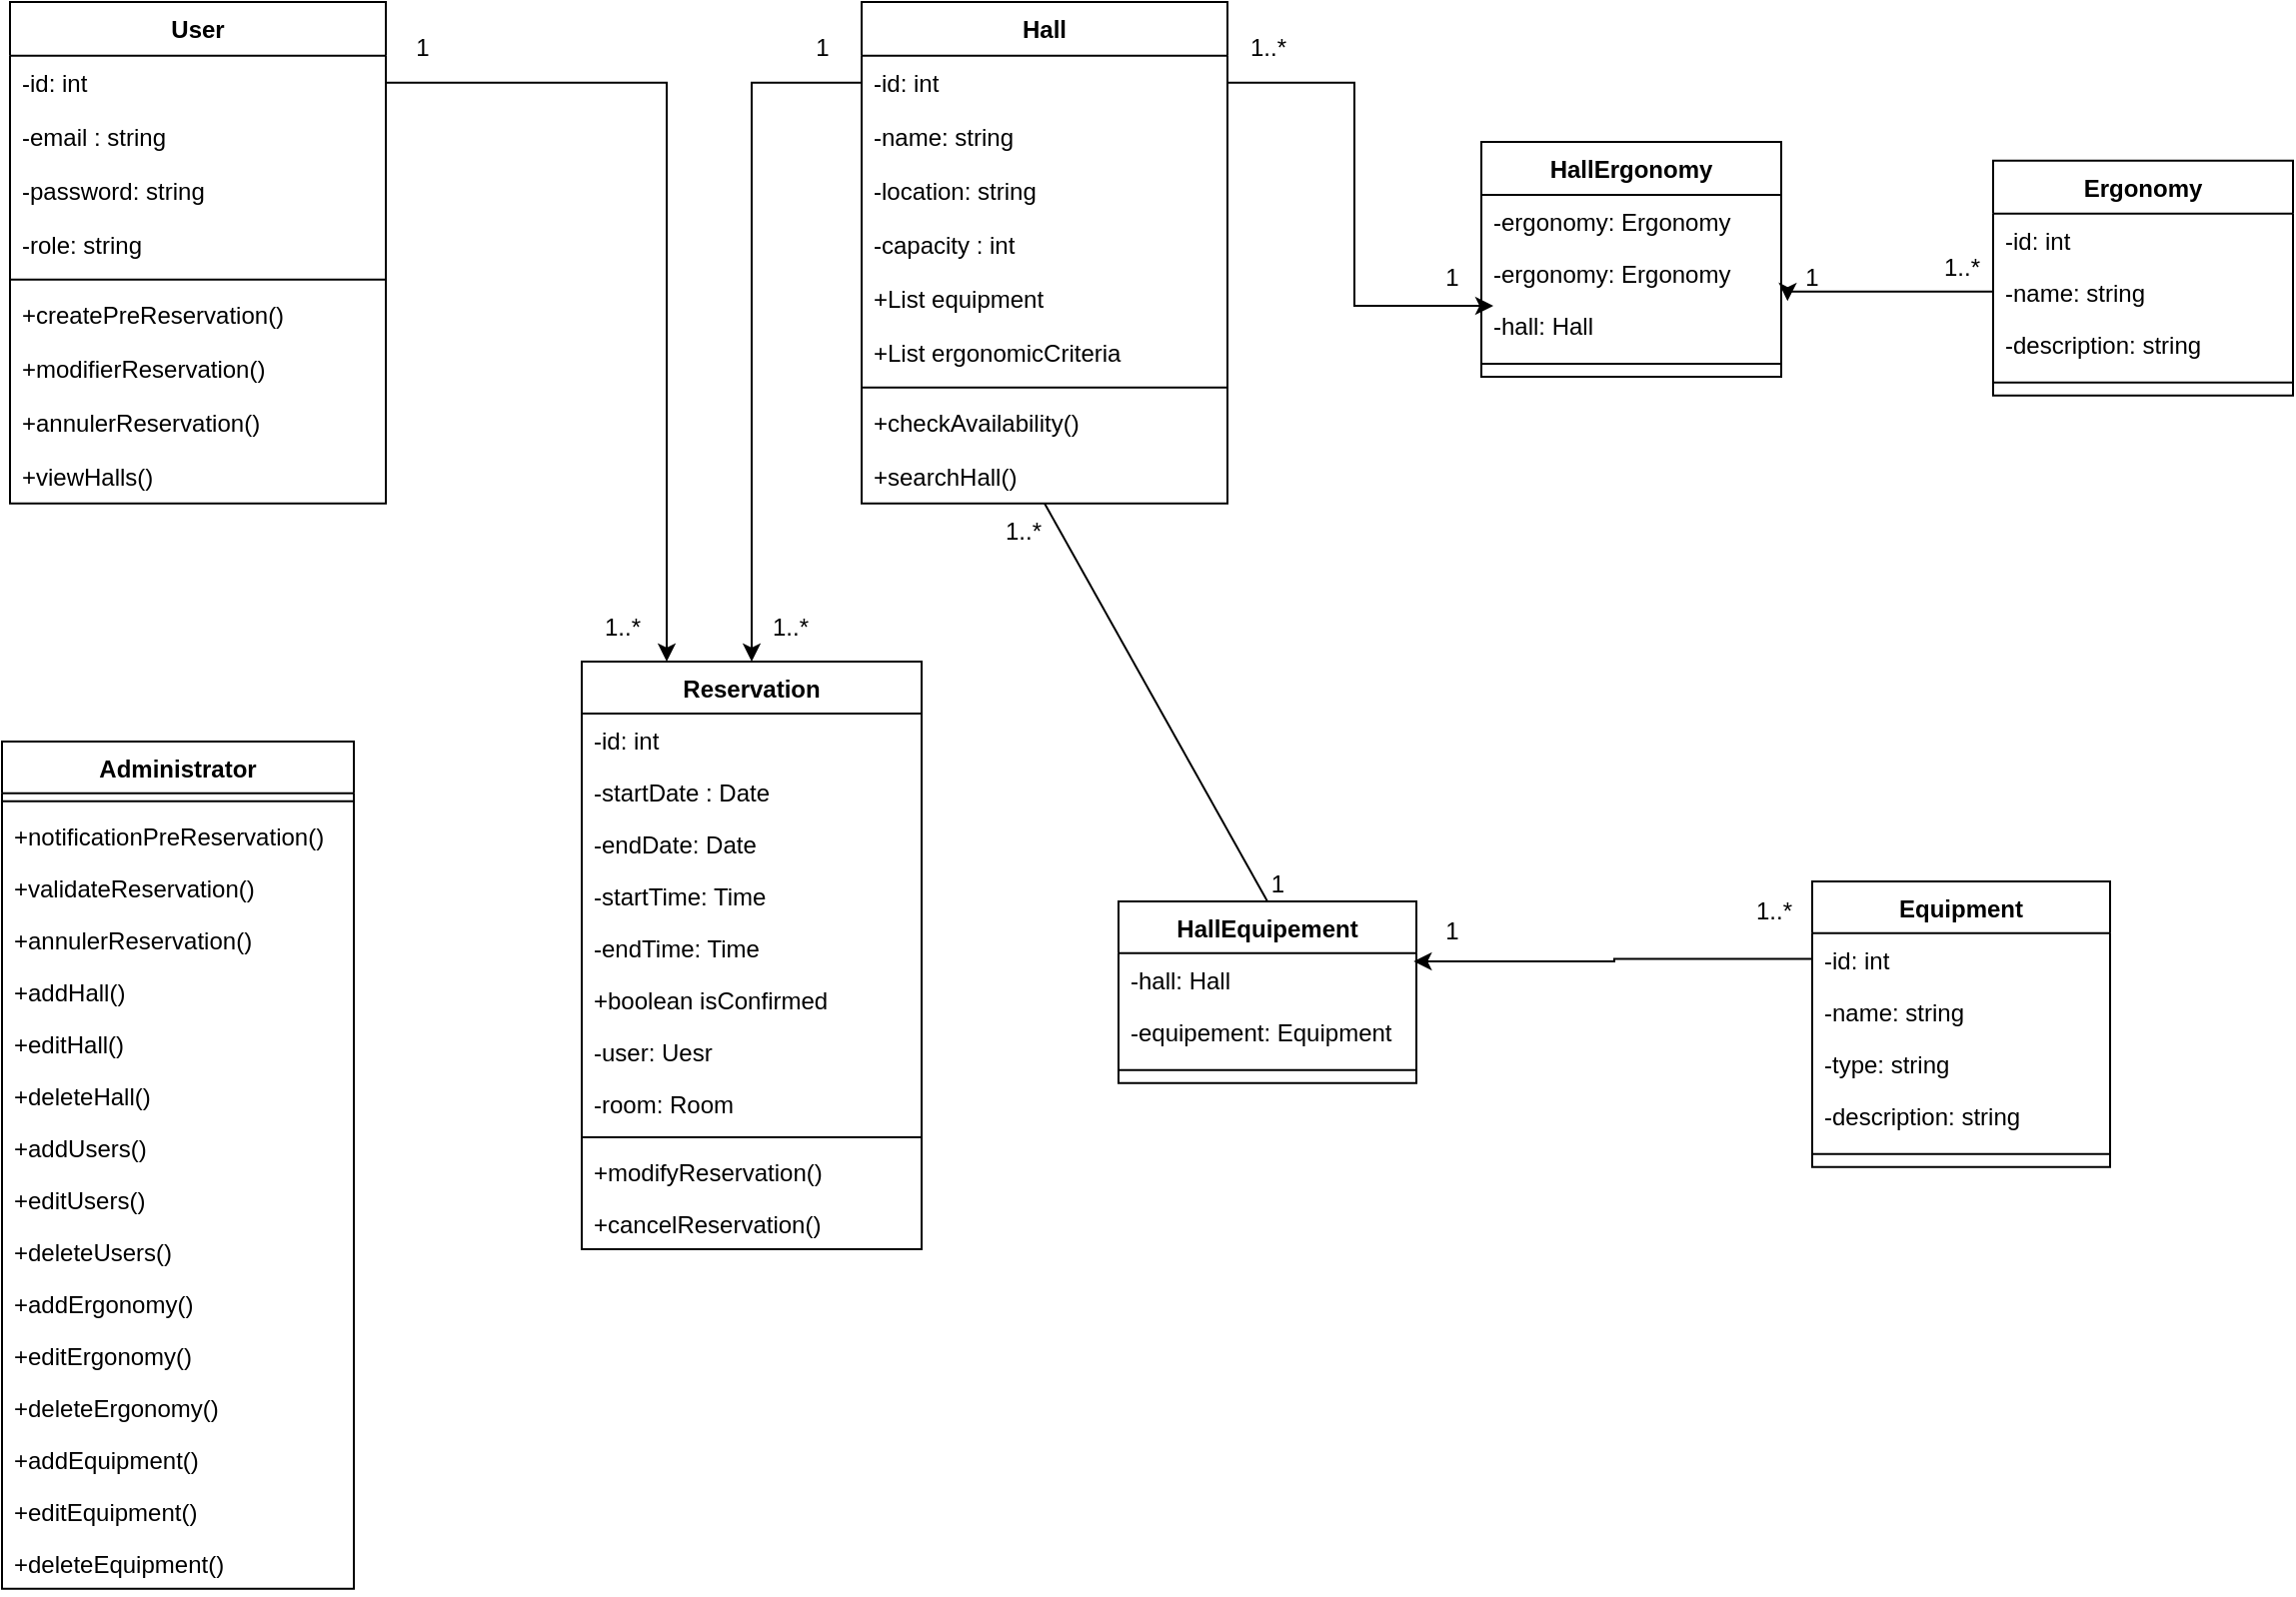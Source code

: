<?xml version="1.0" encoding="UTF-8"?>
<mxfile version="24.7.17">
  <diagram name="Page-1" id="sKVAbSH9CPIeAXGi9QWa">
    <mxGraphModel dx="1278" dy="510" grid="1" gridSize="10" guides="1" tooltips="1" connect="1" arrows="1" fold="1" page="1" pageScale="1" pageWidth="1169" pageHeight="827" math="0" shadow="0">
      <root>
        <mxCell id="0" />
        <mxCell id="1" parent="0" />
        <mxCell id="Q5zvqMtaJudgByWmIzp0-1" value="User" style="swimlane;fontStyle=1;align=center;verticalAlign=top;childLayout=stackLayout;horizontal=1;startSize=26.857;horizontalStack=0;resizeParent=1;resizeParentMax=0;resizeLast=0;collapsible=0;marginBottom=0;" parent="1" vertex="1">
          <mxGeometry x="24" y="20" width="188" height="250.857" as="geometry" />
        </mxCell>
        <mxCell id="Q5zvqMtaJudgByWmIzp0-2" value="-id: int" style="text;strokeColor=none;fillColor=none;align=left;verticalAlign=top;spacingLeft=4;spacingRight=4;overflow=hidden;rotatable=0;points=[[0,0.5],[1,0.5]];portConstraint=eastwest;" parent="Q5zvqMtaJudgByWmIzp0-1" vertex="1">
          <mxGeometry y="26.857" width="188" height="27" as="geometry" />
        </mxCell>
        <mxCell id="Q5zvqMtaJudgByWmIzp0-3" value="-email : string" style="text;strokeColor=none;fillColor=none;align=left;verticalAlign=top;spacingLeft=4;spacingRight=4;overflow=hidden;rotatable=0;points=[[0,0.5],[1,0.5]];portConstraint=eastwest;" parent="Q5zvqMtaJudgByWmIzp0-1" vertex="1">
          <mxGeometry y="53.857" width="188" height="27" as="geometry" />
        </mxCell>
        <mxCell id="Q5zvqMtaJudgByWmIzp0-4" value="-password: string" style="text;strokeColor=none;fillColor=none;align=left;verticalAlign=top;spacingLeft=4;spacingRight=4;overflow=hidden;rotatable=0;points=[[0,0.5],[1,0.5]];portConstraint=eastwest;" parent="Q5zvqMtaJudgByWmIzp0-1" vertex="1">
          <mxGeometry y="80.857" width="188" height="27" as="geometry" />
        </mxCell>
        <mxCell id="Q5zvqMtaJudgByWmIzp0-5" value="-role: string" style="text;strokeColor=none;fillColor=none;align=left;verticalAlign=top;spacingLeft=4;spacingRight=4;overflow=hidden;rotatable=0;points=[[0,0.5],[1,0.5]];portConstraint=eastwest;" parent="Q5zvqMtaJudgByWmIzp0-1" vertex="1">
          <mxGeometry y="107.857" width="188" height="27" as="geometry" />
        </mxCell>
        <mxCell id="Q5zvqMtaJudgByWmIzp0-6" style="line;strokeWidth=1;fillColor=none;align=left;verticalAlign=middle;spacingTop=-1;spacingLeft=3;spacingRight=3;rotatable=0;labelPosition=right;points=[];portConstraint=eastwest;strokeColor=inherit;" parent="Q5zvqMtaJudgByWmIzp0-1" vertex="1">
          <mxGeometry y="134.857" width="188" height="8" as="geometry" />
        </mxCell>
        <mxCell id="Q5zvqMtaJudgByWmIzp0-7" value="+createPreReservation()" style="text;strokeColor=none;fillColor=none;align=left;verticalAlign=top;spacingLeft=4;spacingRight=4;overflow=hidden;rotatable=0;points=[[0,0.5],[1,0.5]];portConstraint=eastwest;" parent="Q5zvqMtaJudgByWmIzp0-1" vertex="1">
          <mxGeometry y="142.857" width="188" height="27" as="geometry" />
        </mxCell>
        <mxCell id="iOH6iioEirqTic2LtI99-32" value="+modifierReservation()" style="text;strokeColor=none;fillColor=none;align=left;verticalAlign=top;spacingLeft=4;spacingRight=4;overflow=hidden;rotatable=0;points=[[0,0.5],[1,0.5]];portConstraint=eastwest;" parent="Q5zvqMtaJudgByWmIzp0-1" vertex="1">
          <mxGeometry y="169.857" width="188" height="27" as="geometry" />
        </mxCell>
        <mxCell id="iOH6iioEirqTic2LtI99-33" value="+annulerReservation()" style="text;strokeColor=none;fillColor=none;align=left;verticalAlign=top;spacingLeft=4;spacingRight=4;overflow=hidden;rotatable=0;points=[[0,0.5],[1,0.5]];portConstraint=eastwest;" parent="Q5zvqMtaJudgByWmIzp0-1" vertex="1">
          <mxGeometry y="196.857" width="188" height="27" as="geometry" />
        </mxCell>
        <mxCell id="iOH6iioEirqTic2LtI99-29" value="+viewHalls()" style="text;strokeColor=none;fillColor=none;align=left;verticalAlign=top;spacingLeft=4;spacingRight=4;overflow=hidden;rotatable=0;points=[[0,0.5],[1,0.5]];portConstraint=eastwest;" parent="Q5zvqMtaJudgByWmIzp0-1" vertex="1">
          <mxGeometry y="223.857" width="188" height="27" as="geometry" />
        </mxCell>
        <mxCell id="Q5zvqMtaJudgByWmIzp0-9" value="Administrator" style="swimlane;fontStyle=1;align=center;verticalAlign=top;childLayout=stackLayout;horizontal=1;startSize=25.818;horizontalStack=0;resizeParent=1;resizeParentMax=0;resizeLast=0;collapsible=0;marginBottom=0;" parent="1" vertex="1">
          <mxGeometry x="20" y="390" width="176" height="423.818" as="geometry" />
        </mxCell>
        <mxCell id="Q5zvqMtaJudgByWmIzp0-10" style="line;strokeWidth=1;fillColor=none;align=left;verticalAlign=middle;spacingTop=-1;spacingLeft=3;spacingRight=3;rotatable=0;labelPosition=right;points=[];portConstraint=eastwest;strokeColor=inherit;" parent="Q5zvqMtaJudgByWmIzp0-9" vertex="1">
          <mxGeometry y="25.818" width="176" height="8" as="geometry" />
        </mxCell>
        <mxCell id="iOH6iioEirqTic2LtI99-44" value="+notificationPreReservation()" style="text;strokeColor=none;fillColor=none;align=left;verticalAlign=top;spacingLeft=4;spacingRight=4;overflow=hidden;rotatable=0;points=[[0,0.5],[1,0.5]];portConstraint=eastwest;" parent="Q5zvqMtaJudgByWmIzp0-9" vertex="1">
          <mxGeometry y="33.818" width="176" height="26" as="geometry" />
        </mxCell>
        <mxCell id="Q5zvqMtaJudgByWmIzp0-11" value="+validateReservation()" style="text;strokeColor=none;fillColor=none;align=left;verticalAlign=top;spacingLeft=4;spacingRight=4;overflow=hidden;rotatable=0;points=[[0,0.5],[1,0.5]];portConstraint=eastwest;" parent="Q5zvqMtaJudgByWmIzp0-9" vertex="1">
          <mxGeometry y="59.818" width="176" height="26" as="geometry" />
        </mxCell>
        <mxCell id="iOH6iioEirqTic2LtI99-37" value="+annulerReservation()" style="text;strokeColor=none;fillColor=none;align=left;verticalAlign=top;spacingLeft=4;spacingRight=4;overflow=hidden;rotatable=0;points=[[0,0.5],[1,0.5]];portConstraint=eastwest;" parent="Q5zvqMtaJudgByWmIzp0-9" vertex="1">
          <mxGeometry y="85.818" width="176" height="26" as="geometry" />
        </mxCell>
        <mxCell id="Q5zvqMtaJudgByWmIzp0-12" value="+addHall()" style="text;strokeColor=none;fillColor=none;align=left;verticalAlign=top;spacingLeft=4;spacingRight=4;overflow=hidden;rotatable=0;points=[[0,0.5],[1,0.5]];portConstraint=eastwest;" parent="Q5zvqMtaJudgByWmIzp0-9" vertex="1">
          <mxGeometry y="111.818" width="176" height="26" as="geometry" />
        </mxCell>
        <mxCell id="iOH6iioEirqTic2LtI99-35" value="+editHall()" style="text;strokeColor=none;fillColor=none;align=left;verticalAlign=top;spacingLeft=4;spacingRight=4;overflow=hidden;rotatable=0;points=[[0,0.5],[1,0.5]];portConstraint=eastwest;" parent="Q5zvqMtaJudgByWmIzp0-9" vertex="1">
          <mxGeometry y="137.818" width="176" height="26" as="geometry" />
        </mxCell>
        <mxCell id="iOH6iioEirqTic2LtI99-36" value="+deleteHall()" style="text;strokeColor=none;fillColor=none;align=left;verticalAlign=top;spacingLeft=4;spacingRight=4;overflow=hidden;rotatable=0;points=[[0,0.5],[1,0.5]];portConstraint=eastwest;" parent="Q5zvqMtaJudgByWmIzp0-9" vertex="1">
          <mxGeometry y="163.818" width="176" height="26" as="geometry" />
        </mxCell>
        <mxCell id="Q5zvqMtaJudgByWmIzp0-13" value="+addUsers()" style="text;strokeColor=none;fillColor=none;align=left;verticalAlign=top;spacingLeft=4;spacingRight=4;overflow=hidden;rotatable=0;points=[[0,0.5],[1,0.5]];portConstraint=eastwest;" parent="Q5zvqMtaJudgByWmIzp0-9" vertex="1">
          <mxGeometry y="189.818" width="176" height="26" as="geometry" />
        </mxCell>
        <mxCell id="iOH6iioEirqTic2LtI99-40" value="+editUsers()" style="text;strokeColor=none;fillColor=none;align=left;verticalAlign=top;spacingLeft=4;spacingRight=4;overflow=hidden;rotatable=0;points=[[0,0.5],[1,0.5]];portConstraint=eastwest;" parent="Q5zvqMtaJudgByWmIzp0-9" vertex="1">
          <mxGeometry y="215.818" width="176" height="26" as="geometry" />
        </mxCell>
        <mxCell id="iOH6iioEirqTic2LtI99-41" value="+deleteUsers()" style="text;strokeColor=none;fillColor=none;align=left;verticalAlign=top;spacingLeft=4;spacingRight=4;overflow=hidden;rotatable=0;points=[[0,0.5],[1,0.5]];portConstraint=eastwest;" parent="Q5zvqMtaJudgByWmIzp0-9" vertex="1">
          <mxGeometry y="241.818" width="176" height="26" as="geometry" />
        </mxCell>
        <mxCell id="iOH6iioEirqTic2LtI99-42" value="+addErgonomy()" style="text;strokeColor=none;fillColor=none;align=left;verticalAlign=top;spacingLeft=4;spacingRight=4;overflow=hidden;rotatable=0;points=[[0,0.5],[1,0.5]];portConstraint=eastwest;" parent="Q5zvqMtaJudgByWmIzp0-9" vertex="1">
          <mxGeometry y="267.818" width="176" height="26" as="geometry" />
        </mxCell>
        <mxCell id="iOH6iioEirqTic2LtI99-43" value="+editErgonomy()" style="text;strokeColor=none;fillColor=none;align=left;verticalAlign=top;spacingLeft=4;spacingRight=4;overflow=hidden;rotatable=0;points=[[0,0.5],[1,0.5]];portConstraint=eastwest;" parent="Q5zvqMtaJudgByWmIzp0-9" vertex="1">
          <mxGeometry y="293.818" width="176" height="26" as="geometry" />
        </mxCell>
        <mxCell id="iOH6iioEirqTic2LtI99-34" value="+deleteErgonomy()" style="text;strokeColor=none;fillColor=none;align=left;verticalAlign=top;spacingLeft=4;spacingRight=4;overflow=hidden;rotatable=0;points=[[0,0.5],[1,0.5]];portConstraint=eastwest;" parent="Q5zvqMtaJudgByWmIzp0-9" vertex="1">
          <mxGeometry y="319.818" width="176" height="26" as="geometry" />
        </mxCell>
        <mxCell id="Q5zvqMtaJudgByWmIzp0-14" value="+addEquipment()" style="text;strokeColor=none;fillColor=none;align=left;verticalAlign=top;spacingLeft=4;spacingRight=4;overflow=hidden;rotatable=0;points=[[0,0.5],[1,0.5]];portConstraint=eastwest;" parent="Q5zvqMtaJudgByWmIzp0-9" vertex="1">
          <mxGeometry y="345.818" width="176" height="26" as="geometry" />
        </mxCell>
        <mxCell id="iOH6iioEirqTic2LtI99-39" value="+editEquipment()" style="text;strokeColor=none;fillColor=none;align=left;verticalAlign=top;spacingLeft=4;spacingRight=4;overflow=hidden;rotatable=0;points=[[0,0.5],[1,0.5]];portConstraint=eastwest;" parent="Q5zvqMtaJudgByWmIzp0-9" vertex="1">
          <mxGeometry y="371.818" width="176" height="26" as="geometry" />
        </mxCell>
        <mxCell id="iOH6iioEirqTic2LtI99-38" value="+deleteEquipment()" style="text;strokeColor=none;fillColor=none;align=left;verticalAlign=top;spacingLeft=4;spacingRight=4;overflow=hidden;rotatable=0;points=[[0,0.5],[1,0.5]];portConstraint=eastwest;" parent="Q5zvqMtaJudgByWmIzp0-9" vertex="1">
          <mxGeometry y="397.818" width="176" height="26" as="geometry" />
        </mxCell>
        <mxCell id="Q5zvqMtaJudgByWmIzp0-15" value="Hall" style="swimlane;fontStyle=1;align=center;verticalAlign=top;childLayout=stackLayout;horizontal=1;startSize=26.857;horizontalStack=0;resizeParent=1;resizeParentMax=0;resizeLast=0;collapsible=0;marginBottom=0;" parent="1" vertex="1">
          <mxGeometry x="450" y="20" width="183" height="250.857" as="geometry" />
        </mxCell>
        <mxCell id="Q5zvqMtaJudgByWmIzp0-16" value="-id: int" style="text;strokeColor=none;fillColor=none;align=left;verticalAlign=top;spacingLeft=4;spacingRight=4;overflow=hidden;rotatable=0;points=[[0,0.5],[1,0.5]];portConstraint=eastwest;" parent="Q5zvqMtaJudgByWmIzp0-15" vertex="1">
          <mxGeometry y="26.857" width="183" height="27" as="geometry" />
        </mxCell>
        <mxCell id="Q5zvqMtaJudgByWmIzp0-17" value="-name: string" style="text;strokeColor=none;fillColor=none;align=left;verticalAlign=top;spacingLeft=4;spacingRight=4;overflow=hidden;rotatable=0;points=[[0,0.5],[1,0.5]];portConstraint=eastwest;" parent="Q5zvqMtaJudgByWmIzp0-15" vertex="1">
          <mxGeometry y="53.857" width="183" height="27" as="geometry" />
        </mxCell>
        <mxCell id="iOH6iioEirqTic2LtI99-1" value="-location: string" style="text;strokeColor=none;fillColor=none;align=left;verticalAlign=top;spacingLeft=4;spacingRight=4;overflow=hidden;rotatable=0;points=[[0,0.5],[1,0.5]];portConstraint=eastwest;" parent="Q5zvqMtaJudgByWmIzp0-15" vertex="1">
          <mxGeometry y="80.857" width="183" height="27" as="geometry" />
        </mxCell>
        <mxCell id="Q5zvqMtaJudgByWmIzp0-18" value="-capacity : int" style="text;strokeColor=none;fillColor=none;align=left;verticalAlign=top;spacingLeft=4;spacingRight=4;overflow=hidden;rotatable=0;points=[[0,0.5],[1,0.5]];portConstraint=eastwest;" parent="Q5zvqMtaJudgByWmIzp0-15" vertex="1">
          <mxGeometry y="107.857" width="183" height="27" as="geometry" />
        </mxCell>
        <mxCell id="Q5zvqMtaJudgByWmIzp0-19" value="+List equipment" style="text;strokeColor=none;fillColor=none;align=left;verticalAlign=top;spacingLeft=4;spacingRight=4;overflow=hidden;rotatable=0;points=[[0,0.5],[1,0.5]];portConstraint=eastwest;" parent="Q5zvqMtaJudgByWmIzp0-15" vertex="1">
          <mxGeometry y="134.857" width="183" height="27" as="geometry" />
        </mxCell>
        <mxCell id="Q5zvqMtaJudgByWmIzp0-20" value="+List ergonomicCriteria" style="text;strokeColor=none;fillColor=none;align=left;verticalAlign=top;spacingLeft=4;spacingRight=4;overflow=hidden;rotatable=0;points=[[0,0.5],[1,0.5]];portConstraint=eastwest;" parent="Q5zvqMtaJudgByWmIzp0-15" vertex="1">
          <mxGeometry y="161.857" width="183" height="27" as="geometry" />
        </mxCell>
        <mxCell id="Q5zvqMtaJudgByWmIzp0-21" style="line;strokeWidth=1;fillColor=none;align=left;verticalAlign=middle;spacingTop=-1;spacingLeft=3;spacingRight=3;rotatable=0;labelPosition=right;points=[];portConstraint=eastwest;strokeColor=inherit;" parent="Q5zvqMtaJudgByWmIzp0-15" vertex="1">
          <mxGeometry y="188.857" width="183" height="8" as="geometry" />
        </mxCell>
        <mxCell id="iOH6iioEirqTic2LtI99-45" value="+checkAvailability()" style="text;strokeColor=none;fillColor=none;align=left;verticalAlign=top;spacingLeft=4;spacingRight=4;overflow=hidden;rotatable=0;points=[[0,0.5],[1,0.5]];portConstraint=eastwest;" parent="Q5zvqMtaJudgByWmIzp0-15" vertex="1">
          <mxGeometry y="196.857" width="183" height="27" as="geometry" />
        </mxCell>
        <mxCell id="Q5zvqMtaJudgByWmIzp0-22" value="+searchHall()" style="text;strokeColor=none;fillColor=none;align=left;verticalAlign=top;spacingLeft=4;spacingRight=4;overflow=hidden;rotatable=0;points=[[0,0.5],[1,0.5]];portConstraint=eastwest;" parent="Q5zvqMtaJudgByWmIzp0-15" vertex="1">
          <mxGeometry y="223.857" width="183" height="27" as="geometry" />
        </mxCell>
        <mxCell id="Q5zvqMtaJudgByWmIzp0-23" value="Reservation" style="swimlane;fontStyle=1;align=center;verticalAlign=top;childLayout=stackLayout;horizontal=1;startSize=26;horizontalStack=0;resizeParent=1;resizeParentMax=0;resizeLast=0;collapsible=0;marginBottom=0;" parent="1" vertex="1">
          <mxGeometry x="310" y="350" width="170" height="294" as="geometry" />
        </mxCell>
        <mxCell id="Q5zvqMtaJudgByWmIzp0-24" value="-id: int " style="text;strokeColor=none;fillColor=none;align=left;verticalAlign=top;spacingLeft=4;spacingRight=4;overflow=hidden;rotatable=0;points=[[0,0.5],[1,0.5]];portConstraint=eastwest;" parent="Q5zvqMtaJudgByWmIzp0-23" vertex="1">
          <mxGeometry y="26" width="170" height="26" as="geometry" />
        </mxCell>
        <mxCell id="Q5zvqMtaJudgByWmIzp0-25" value="-startDate : Date" style="text;strokeColor=none;fillColor=none;align=left;verticalAlign=top;spacingLeft=4;spacingRight=4;overflow=hidden;rotatable=0;points=[[0,0.5],[1,0.5]];portConstraint=eastwest;" parent="Q5zvqMtaJudgByWmIzp0-23" vertex="1">
          <mxGeometry y="52" width="170" height="26" as="geometry" />
        </mxCell>
        <mxCell id="Q5zvqMtaJudgByWmIzp0-26" value="-endDate: Date" style="text;strokeColor=none;fillColor=none;align=left;verticalAlign=top;spacingLeft=4;spacingRight=4;overflow=hidden;rotatable=0;points=[[0,0.5],[1,0.5]];portConstraint=eastwest;" parent="Q5zvqMtaJudgByWmIzp0-23" vertex="1">
          <mxGeometry y="78" width="170" height="26" as="geometry" />
        </mxCell>
        <mxCell id="iOH6iioEirqTic2LtI99-2" value="-startTime: Time" style="text;strokeColor=none;fillColor=none;align=left;verticalAlign=top;spacingLeft=4;spacingRight=4;overflow=hidden;rotatable=0;points=[[0,0.5],[1,0.5]];portConstraint=eastwest;" parent="Q5zvqMtaJudgByWmIzp0-23" vertex="1">
          <mxGeometry y="104" width="170" height="26" as="geometry" />
        </mxCell>
        <mxCell id="iOH6iioEirqTic2LtI99-3" value="-endTime: Time" style="text;strokeColor=none;fillColor=none;align=left;verticalAlign=top;spacingLeft=4;spacingRight=4;overflow=hidden;rotatable=0;points=[[0,0.5],[1,0.5]];portConstraint=eastwest;" parent="Q5zvqMtaJudgByWmIzp0-23" vertex="1">
          <mxGeometry y="130" width="170" height="26" as="geometry" />
        </mxCell>
        <mxCell id="Q5zvqMtaJudgByWmIzp0-27" value="+boolean isConfirmed" style="text;strokeColor=none;fillColor=none;align=left;verticalAlign=top;spacingLeft=4;spacingRight=4;overflow=hidden;rotatable=0;points=[[0,0.5],[1,0.5]];portConstraint=eastwest;" parent="Q5zvqMtaJudgByWmIzp0-23" vertex="1">
          <mxGeometry y="156" width="170" height="26" as="geometry" />
        </mxCell>
        <mxCell id="Q5zvqMtaJudgByWmIzp0-28" value="-user: Uesr" style="text;strokeColor=none;fillColor=none;align=left;verticalAlign=top;spacingLeft=4;spacingRight=4;overflow=hidden;rotatable=0;points=[[0,0.5],[1,0.5]];portConstraint=eastwest;" parent="Q5zvqMtaJudgByWmIzp0-23" vertex="1">
          <mxGeometry y="182" width="170" height="26" as="geometry" />
        </mxCell>
        <mxCell id="Q5zvqMtaJudgByWmIzp0-29" value="-room: Room" style="text;strokeColor=none;fillColor=none;align=left;verticalAlign=top;spacingLeft=4;spacingRight=4;overflow=hidden;rotatable=0;points=[[0,0.5],[1,0.5]];portConstraint=eastwest;" parent="Q5zvqMtaJudgByWmIzp0-23" vertex="1">
          <mxGeometry y="208" width="170" height="26" as="geometry" />
        </mxCell>
        <mxCell id="Q5zvqMtaJudgByWmIzp0-30" style="line;strokeWidth=1;fillColor=none;align=left;verticalAlign=middle;spacingTop=-1;spacingLeft=3;spacingRight=3;rotatable=0;labelPosition=right;points=[];portConstraint=eastwest;strokeColor=inherit;" parent="Q5zvqMtaJudgByWmIzp0-23" vertex="1">
          <mxGeometry y="234" width="170" height="8" as="geometry" />
        </mxCell>
        <mxCell id="Q5zvqMtaJudgByWmIzp0-31" value="+modifyReservation()" style="text;strokeColor=none;fillColor=none;align=left;verticalAlign=top;spacingLeft=4;spacingRight=4;overflow=hidden;rotatable=0;points=[[0,0.5],[1,0.5]];portConstraint=eastwest;" parent="Q5zvqMtaJudgByWmIzp0-23" vertex="1">
          <mxGeometry y="242" width="170" height="26" as="geometry" />
        </mxCell>
        <mxCell id="Q5zvqMtaJudgByWmIzp0-32" value="+cancelReservation()" style="text;strokeColor=none;fillColor=none;align=left;verticalAlign=top;spacingLeft=4;spacingRight=4;overflow=hidden;rotatable=0;points=[[0,0.5],[1,0.5]];portConstraint=eastwest;" parent="Q5zvqMtaJudgByWmIzp0-23" vertex="1">
          <mxGeometry y="268" width="170" height="26" as="geometry" />
        </mxCell>
        <mxCell id="Q5zvqMtaJudgByWmIzp0-33" value="HallEquipement" style="swimlane;fontStyle=1;align=center;verticalAlign=top;childLayout=stackLayout;horizontal=1;startSize=25.818;horizontalStack=0;resizeParent=1;resizeParentMax=0;resizeLast=0;collapsible=0;marginBottom=0;" parent="1" vertex="1">
          <mxGeometry x="578.5" y="470" width="149" height="90.818" as="geometry" />
        </mxCell>
        <mxCell id="Q5zvqMtaJudgByWmIzp0-34" value="-hall: Hall" style="text;strokeColor=none;fillColor=none;align=left;verticalAlign=top;spacingLeft=4;spacingRight=4;overflow=hidden;rotatable=0;points=[[0,0.5],[1,0.5]];portConstraint=eastwest;" parent="Q5zvqMtaJudgByWmIzp0-33" vertex="1">
          <mxGeometry y="25.818" width="149" height="26" as="geometry" />
        </mxCell>
        <mxCell id="Q5zvqMtaJudgByWmIzp0-35" value="-equipement: Equipment" style="text;strokeColor=none;fillColor=none;align=left;verticalAlign=top;spacingLeft=4;spacingRight=4;overflow=hidden;rotatable=0;points=[[0,0.5],[1,0.5]];portConstraint=eastwest;" parent="Q5zvqMtaJudgByWmIzp0-33" vertex="1">
          <mxGeometry y="51.818" width="149" height="26" as="geometry" />
        </mxCell>
        <mxCell id="Q5zvqMtaJudgByWmIzp0-38" style="line;strokeWidth=1;fillColor=none;align=left;verticalAlign=middle;spacingTop=-1;spacingLeft=3;spacingRight=3;rotatable=0;labelPosition=right;points=[];portConstraint=eastwest;strokeColor=inherit;" parent="Q5zvqMtaJudgByWmIzp0-33" vertex="1">
          <mxGeometry y="77.818" width="149" height="13" as="geometry" />
        </mxCell>
        <mxCell id="Q5zvqMtaJudgByWmIzp0-39" value="Ergonomy" style="swimlane;fontStyle=1;align=center;verticalAlign=top;childLayout=stackLayout;horizontal=1;startSize=26.444;horizontalStack=0;resizeParent=1;resizeParentMax=0;resizeLast=0;collapsible=0;marginBottom=0;" parent="1" vertex="1">
          <mxGeometry x="1016" y="99.41" width="150" height="117.444" as="geometry" />
        </mxCell>
        <mxCell id="Q5zvqMtaJudgByWmIzp0-40" value="-id: int" style="text;strokeColor=none;fillColor=none;align=left;verticalAlign=top;spacingLeft=4;spacingRight=4;overflow=hidden;rotatable=0;points=[[0,0.5],[1,0.5]];portConstraint=eastwest;" parent="Q5zvqMtaJudgByWmIzp0-39" vertex="1">
          <mxGeometry y="26.444" width="150" height="26" as="geometry" />
        </mxCell>
        <mxCell id="Q5zvqMtaJudgByWmIzp0-41" value="-name: string" style="text;strokeColor=none;fillColor=none;align=left;verticalAlign=top;spacingLeft=4;spacingRight=4;overflow=hidden;rotatable=0;points=[[0,0.5],[1,0.5]];portConstraint=eastwest;" parent="Q5zvqMtaJudgByWmIzp0-39" vertex="1">
          <mxGeometry y="52.444" width="150" height="26" as="geometry" />
        </mxCell>
        <mxCell id="Q5zvqMtaJudgByWmIzp0-42" value="-description: string" style="text;strokeColor=none;fillColor=none;align=left;verticalAlign=top;spacingLeft=4;spacingRight=4;overflow=hidden;rotatable=0;points=[[0,0.5],[1,0.5]];portConstraint=eastwest;" parent="Q5zvqMtaJudgByWmIzp0-39" vertex="1">
          <mxGeometry y="78.444" width="150" height="26" as="geometry" />
        </mxCell>
        <mxCell id="Q5zvqMtaJudgByWmIzp0-43" style="line;strokeWidth=1;fillColor=none;align=left;verticalAlign=middle;spacingTop=-1;spacingLeft=3;spacingRight=3;rotatable=0;labelPosition=right;points=[];portConstraint=eastwest;strokeColor=inherit;" parent="Q5zvqMtaJudgByWmIzp0-39" vertex="1">
          <mxGeometry y="104.444" width="150" height="13" as="geometry" />
        </mxCell>
        <mxCell id="Q5zvqMtaJudgByWmIzp0-51" value="" style="curved=1;startArrow=none;endArrow=none;exitX=0.5;exitY=1;entryX=0.5;entryY=0;rounded=0;" parent="1" source="Q5zvqMtaJudgByWmIzp0-15" target="Q5zvqMtaJudgByWmIzp0-33" edge="1">
          <mxGeometry relative="1" as="geometry">
            <Array as="points" />
          </mxGeometry>
        </mxCell>
        <mxCell id="Q5zvqMtaJudgByWmIzp0-52" value="1..*" style="edgeLabel;resizable=0;labelBackgroundColor=none;fontSize=12;align=right;verticalAlign=top;" parent="Q5zvqMtaJudgByWmIzp0-51" vertex="1">
          <mxGeometry x="-1" relative="1" as="geometry" />
        </mxCell>
        <mxCell id="Q5zvqMtaJudgByWmIzp0-53" value="1" style="edgeLabel;resizable=0;labelBackgroundColor=none;fontSize=12;align=left;verticalAlign=bottom;" parent="Q5zvqMtaJudgByWmIzp0-51" vertex="1">
          <mxGeometry x="1" relative="1" as="geometry" />
        </mxCell>
        <mxCell id="iOH6iioEirqTic2LtI99-7" value="HallErgonomy" style="swimlane;fontStyle=1;align=center;verticalAlign=top;childLayout=stackLayout;horizontal=1;startSize=26.444;horizontalStack=0;resizeParent=1;resizeParentMax=0;resizeLast=0;collapsible=0;marginBottom=0;" parent="1" vertex="1">
          <mxGeometry x="760" y="90" width="150" height="117.444" as="geometry" />
        </mxCell>
        <mxCell id="iOH6iioEirqTic2LtI99-15" value="-ergonomy: Ergonomy" style="text;strokeColor=none;fillColor=none;align=left;verticalAlign=top;spacingLeft=4;spacingRight=4;overflow=hidden;rotatable=0;points=[[0,0.5],[1,0.5]];portConstraint=eastwest;" parent="iOH6iioEirqTic2LtI99-7" vertex="1">
          <mxGeometry y="26.444" width="150" height="26" as="geometry" />
        </mxCell>
        <mxCell id="iOH6iioEirqTic2LtI99-8" value="-ergonomy: Ergonomy" style="text;strokeColor=none;fillColor=none;align=left;verticalAlign=top;spacingLeft=4;spacingRight=4;overflow=hidden;rotatable=0;points=[[0,0.5],[1,0.5]];portConstraint=eastwest;" parent="iOH6iioEirqTic2LtI99-7" vertex="1">
          <mxGeometry y="52.444" width="150" height="26" as="geometry" />
        </mxCell>
        <mxCell id="iOH6iioEirqTic2LtI99-9" value="-hall: Hall" style="text;strokeColor=none;fillColor=none;align=left;verticalAlign=top;spacingLeft=4;spacingRight=4;overflow=hidden;rotatable=0;points=[[0,0.5],[1,0.5]];portConstraint=eastwest;" parent="iOH6iioEirqTic2LtI99-7" vertex="1">
          <mxGeometry y="78.444" width="150" height="26" as="geometry" />
        </mxCell>
        <mxCell id="iOH6iioEirqTic2LtI99-11" style="line;strokeWidth=1;fillColor=none;align=left;verticalAlign=middle;spacingTop=-1;spacingLeft=3;spacingRight=3;rotatable=0;labelPosition=right;points=[];portConstraint=eastwest;strokeColor=inherit;" parent="iOH6iioEirqTic2LtI99-7" vertex="1">
          <mxGeometry y="104.444" width="150" height="13" as="geometry" />
        </mxCell>
        <mxCell id="iOH6iioEirqTic2LtI99-12" style="edgeStyle=orthogonalEdgeStyle;rounded=0;orthogonalLoop=1;jettySize=auto;html=1;entryX=0.04;entryY=0.137;entryDx=0;entryDy=0;entryPerimeter=0;" parent="1" source="Q5zvqMtaJudgByWmIzp0-16" target="iOH6iioEirqTic2LtI99-9" edge="1">
          <mxGeometry relative="1" as="geometry" />
        </mxCell>
        <mxCell id="iOH6iioEirqTic2LtI99-13" style="edgeStyle=orthogonalEdgeStyle;rounded=0;orthogonalLoop=1;jettySize=auto;html=1;entryX=1.021;entryY=0.044;entryDx=0;entryDy=0;entryPerimeter=0;" parent="1" source="Q5zvqMtaJudgByWmIzp0-41" target="iOH6iioEirqTic2LtI99-9" edge="1">
          <mxGeometry relative="1" as="geometry">
            <Array as="points">
              <mxPoint x="913" y="165" />
            </Array>
          </mxGeometry>
        </mxCell>
        <mxCell id="iOH6iioEirqTic2LtI99-14" value="1..*" style="text;html=1;align=center;verticalAlign=middle;resizable=0;points=[];autosize=1;strokeColor=none;fillColor=none;" parent="1" vertex="1">
          <mxGeometry x="633" y="28" width="40" height="30" as="geometry" />
        </mxCell>
        <mxCell id="iOH6iioEirqTic2LtI99-16" value="1" style="text;html=1;align=center;verticalAlign=middle;resizable=0;points=[];autosize=1;strokeColor=none;fillColor=none;" parent="1" vertex="1">
          <mxGeometry x="730" y="143.13" width="30" height="30" as="geometry" />
        </mxCell>
        <mxCell id="iOH6iioEirqTic2LtI99-17" value="1" style="text;html=1;align=center;verticalAlign=middle;resizable=0;points=[];autosize=1;strokeColor=none;fillColor=none;" parent="1" vertex="1">
          <mxGeometry x="910" y="143.13" width="30" height="30" as="geometry" />
        </mxCell>
        <mxCell id="iOH6iioEirqTic2LtI99-18" value="1..*" style="text;html=1;align=center;verticalAlign=middle;resizable=0;points=[];autosize=1;strokeColor=none;fillColor=none;" parent="1" vertex="1">
          <mxGeometry x="980" y="138" width="40" height="30" as="geometry" />
        </mxCell>
        <mxCell id="iOH6iioEirqTic2LtI99-19" value="Equipment" style="swimlane;fontStyle=1;align=center;verticalAlign=top;childLayout=stackLayout;horizontal=1;startSize=25.818;horizontalStack=0;resizeParent=1;resizeParentMax=0;resizeLast=0;collapsible=0;marginBottom=0;" parent="1" vertex="1">
          <mxGeometry x="925.5" y="460" width="149" height="142.818" as="geometry" />
        </mxCell>
        <mxCell id="iOH6iioEirqTic2LtI99-20" value="-id: int" style="text;strokeColor=none;fillColor=none;align=left;verticalAlign=top;spacingLeft=4;spacingRight=4;overflow=hidden;rotatable=0;points=[[0,0.5],[1,0.5]];portConstraint=eastwest;" parent="iOH6iioEirqTic2LtI99-19" vertex="1">
          <mxGeometry y="25.818" width="149" height="26" as="geometry" />
        </mxCell>
        <mxCell id="iOH6iioEirqTic2LtI99-21" value="-name: string" style="text;strokeColor=none;fillColor=none;align=left;verticalAlign=top;spacingLeft=4;spacingRight=4;overflow=hidden;rotatable=0;points=[[0,0.5],[1,0.5]];portConstraint=eastwest;" parent="iOH6iioEirqTic2LtI99-19" vertex="1">
          <mxGeometry y="51.818" width="149" height="26" as="geometry" />
        </mxCell>
        <mxCell id="iOH6iioEirqTic2LtI99-22" value="-type: string" style="text;strokeColor=none;fillColor=none;align=left;verticalAlign=top;spacingLeft=4;spacingRight=4;overflow=hidden;rotatable=0;points=[[0,0.5],[1,0.5]];portConstraint=eastwest;" parent="iOH6iioEirqTic2LtI99-19" vertex="1">
          <mxGeometry y="77.818" width="149" height="26" as="geometry" />
        </mxCell>
        <mxCell id="iOH6iioEirqTic2LtI99-23" value="-description: string" style="text;strokeColor=none;fillColor=none;align=left;verticalAlign=top;spacingLeft=4;spacingRight=4;overflow=hidden;rotatable=0;points=[[0,0.5],[1,0.5]];portConstraint=eastwest;" parent="iOH6iioEirqTic2LtI99-19" vertex="1">
          <mxGeometry y="103.818" width="149" height="26" as="geometry" />
        </mxCell>
        <mxCell id="iOH6iioEirqTic2LtI99-24" style="line;strokeWidth=1;fillColor=none;align=left;verticalAlign=middle;spacingTop=-1;spacingLeft=3;spacingRight=3;rotatable=0;labelPosition=right;points=[];portConstraint=eastwest;strokeColor=inherit;" parent="iOH6iioEirqTic2LtI99-19" vertex="1">
          <mxGeometry y="129.818" width="149" height="13" as="geometry" />
        </mxCell>
        <mxCell id="iOH6iioEirqTic2LtI99-26" style="edgeStyle=orthogonalEdgeStyle;rounded=0;orthogonalLoop=1;jettySize=auto;html=1;entryX=0.991;entryY=0.161;entryDx=0;entryDy=0;entryPerimeter=0;" parent="1" source="iOH6iioEirqTic2LtI99-20" target="Q5zvqMtaJudgByWmIzp0-34" edge="1">
          <mxGeometry relative="1" as="geometry" />
        </mxCell>
        <mxCell id="iOH6iioEirqTic2LtI99-27" value="1" style="text;html=1;align=center;verticalAlign=middle;resizable=0;points=[];autosize=1;strokeColor=none;fillColor=none;" parent="1" vertex="1">
          <mxGeometry x="730" y="470" width="30" height="30" as="geometry" />
        </mxCell>
        <mxCell id="iOH6iioEirqTic2LtI99-28" value="1..*" style="text;html=1;align=center;verticalAlign=middle;resizable=0;points=[];autosize=1;strokeColor=none;fillColor=none;" parent="1" vertex="1">
          <mxGeometry x="885.5" y="460" width="40" height="30" as="geometry" />
        </mxCell>
        <mxCell id="iOH6iioEirqTic2LtI99-46" style="edgeStyle=orthogonalEdgeStyle;rounded=0;orthogonalLoop=1;jettySize=auto;html=1;entryX=0.5;entryY=0;entryDx=0;entryDy=0;" parent="1" source="Q5zvqMtaJudgByWmIzp0-16" target="Q5zvqMtaJudgByWmIzp0-23" edge="1">
          <mxGeometry relative="1" as="geometry" />
        </mxCell>
        <mxCell id="iOH6iioEirqTic2LtI99-47" value="1" style="text;html=1;align=center;verticalAlign=middle;resizable=0;points=[];autosize=1;strokeColor=none;fillColor=none;" parent="1" vertex="1">
          <mxGeometry x="415" y="28" width="30" height="30" as="geometry" />
        </mxCell>
        <mxCell id="iOH6iioEirqTic2LtI99-48" value="1..*" style="text;html=1;align=center;verticalAlign=middle;resizable=0;points=[];autosize=1;strokeColor=none;fillColor=none;" parent="1" vertex="1">
          <mxGeometry x="394" y="318" width="40" height="30" as="geometry" />
        </mxCell>
        <mxCell id="iOH6iioEirqTic2LtI99-49" style="edgeStyle=orthogonalEdgeStyle;rounded=0;orthogonalLoop=1;jettySize=auto;html=1;entryX=0.25;entryY=0;entryDx=0;entryDy=0;" parent="1" source="Q5zvqMtaJudgByWmIzp0-2" target="Q5zvqMtaJudgByWmIzp0-23" edge="1">
          <mxGeometry relative="1" as="geometry" />
        </mxCell>
        <mxCell id="iOH6iioEirqTic2LtI99-50" value="1" style="text;html=1;align=center;verticalAlign=middle;resizable=0;points=[];autosize=1;strokeColor=none;fillColor=none;" parent="1" vertex="1">
          <mxGeometry x="215" y="28" width="30" height="30" as="geometry" />
        </mxCell>
        <mxCell id="iOH6iioEirqTic2LtI99-51" value="1..*" style="text;html=1;align=center;verticalAlign=middle;resizable=0;points=[];autosize=1;strokeColor=none;fillColor=none;" parent="1" vertex="1">
          <mxGeometry x="310" y="318" width="40" height="30" as="geometry" />
        </mxCell>
      </root>
    </mxGraphModel>
  </diagram>
</mxfile>
